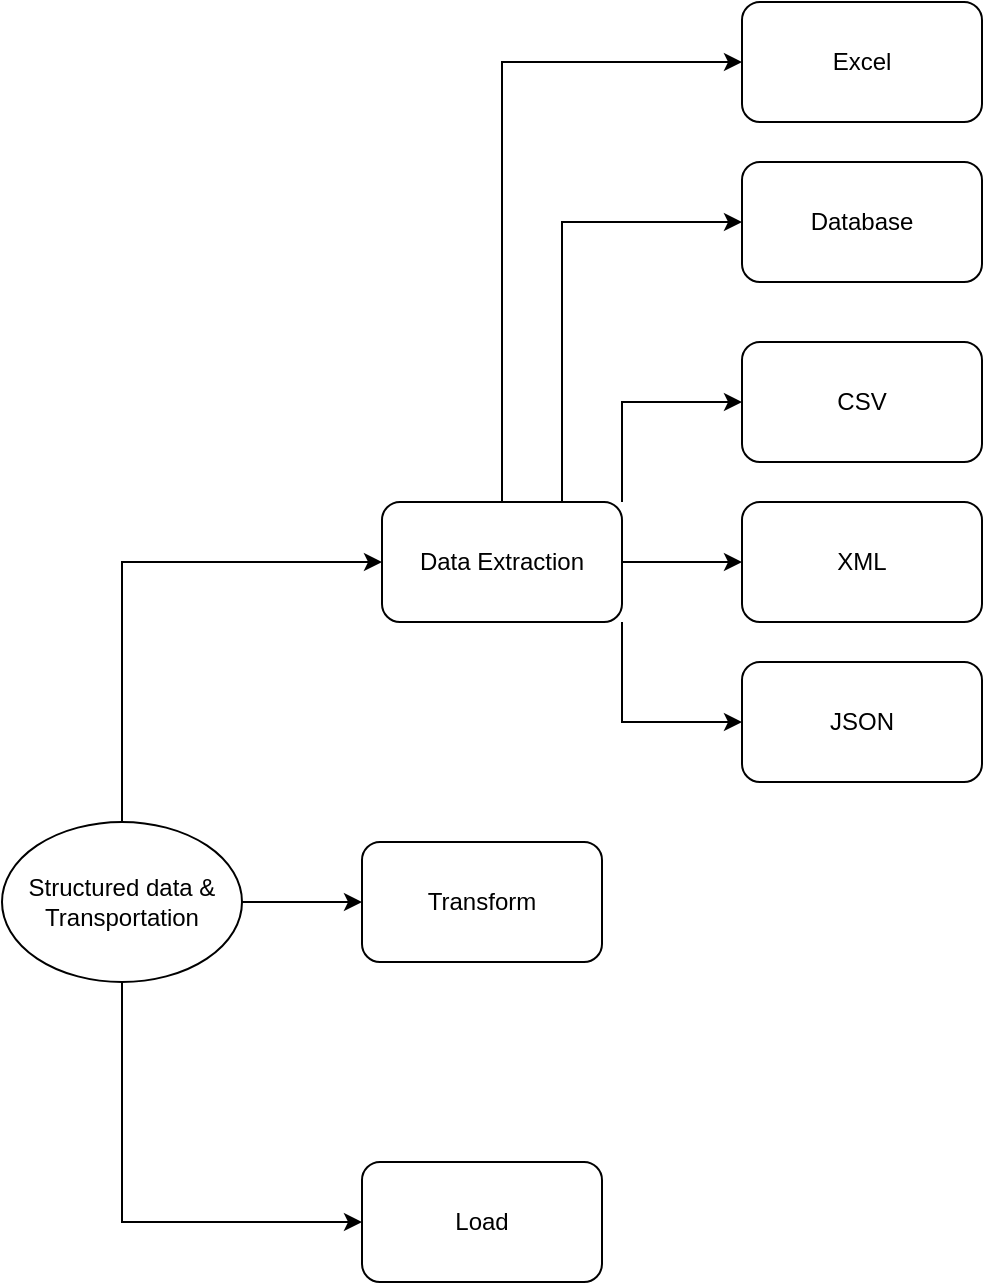 <mxfile version="14.4.3" type="device" pages="3"><diagram id="eG76A0OyeNmYacEqrTP0" name="Roadmap"><mxGraphModel dx="621" dy="466" grid="1" gridSize="10" guides="1" tooltips="1" connect="1" arrows="1" fold="1" page="1" pageScale="1" pageWidth="3300" pageHeight="2339" math="0" shadow="0"><root><mxCell id="0"/><mxCell id="1" parent="0"/><mxCell id="fHeXgRW_eQ3uate8zpnb-3" style="edgeStyle=orthogonalEdgeStyle;rounded=0;orthogonalLoop=1;jettySize=auto;html=1;exitX=0.5;exitY=0;exitDx=0;exitDy=0;entryX=0;entryY=0.5;entryDx=0;entryDy=0;" edge="1" parent="1" source="fHeXgRW_eQ3uate8zpnb-1" target="fHeXgRW_eQ3uate8zpnb-2"><mxGeometry relative="1" as="geometry"/></mxCell><mxCell id="fHeXgRW_eQ3uate8zpnb-13" style="edgeStyle=orthogonalEdgeStyle;rounded=0;orthogonalLoop=1;jettySize=auto;html=1;" edge="1" parent="1" source="fHeXgRW_eQ3uate8zpnb-1" target="fHeXgRW_eQ3uate8zpnb-12"><mxGeometry relative="1" as="geometry"/></mxCell><mxCell id="fHeXgRW_eQ3uate8zpnb-15" style="edgeStyle=orthogonalEdgeStyle;rounded=0;orthogonalLoop=1;jettySize=auto;html=1;exitX=0.5;exitY=1;exitDx=0;exitDy=0;entryX=0;entryY=0.5;entryDx=0;entryDy=0;" edge="1" parent="1" source="fHeXgRW_eQ3uate8zpnb-1" target="fHeXgRW_eQ3uate8zpnb-14"><mxGeometry relative="1" as="geometry"/></mxCell><mxCell id="fHeXgRW_eQ3uate8zpnb-1" value="Structured data &amp;amp; Transportation" style="ellipse;whiteSpace=wrap;html=1;" vertex="1" parent="1"><mxGeometry x="240" y="420" width="120" height="80" as="geometry"/></mxCell><mxCell id="fHeXgRW_eQ3uate8zpnb-7" style="edgeStyle=orthogonalEdgeStyle;rounded=0;orthogonalLoop=1;jettySize=auto;html=1;exitX=1;exitY=0.5;exitDx=0;exitDy=0;entryX=0;entryY=0.5;entryDx=0;entryDy=0;" edge="1" parent="1" source="fHeXgRW_eQ3uate8zpnb-2" target="fHeXgRW_eQ3uate8zpnb-5"><mxGeometry relative="1" as="geometry"/></mxCell><mxCell id="fHeXgRW_eQ3uate8zpnb-9" style="edgeStyle=orthogonalEdgeStyle;rounded=0;orthogonalLoop=1;jettySize=auto;html=1;exitX=1;exitY=0;exitDx=0;exitDy=0;entryX=0;entryY=0.5;entryDx=0;entryDy=0;" edge="1" parent="1" source="fHeXgRW_eQ3uate8zpnb-2" target="fHeXgRW_eQ3uate8zpnb-4"><mxGeometry relative="1" as="geometry"/></mxCell><mxCell id="fHeXgRW_eQ3uate8zpnb-10" style="edgeStyle=orthogonalEdgeStyle;rounded=0;orthogonalLoop=1;jettySize=auto;html=1;exitX=1;exitY=1;exitDx=0;exitDy=0;entryX=0;entryY=0.5;entryDx=0;entryDy=0;" edge="1" parent="1" source="fHeXgRW_eQ3uate8zpnb-2" target="fHeXgRW_eQ3uate8zpnb-6"><mxGeometry relative="1" as="geometry"/></mxCell><mxCell id="fHeXgRW_eQ3uate8zpnb-18" style="edgeStyle=orthogonalEdgeStyle;rounded=0;orthogonalLoop=1;jettySize=auto;html=1;exitX=0.75;exitY=0;exitDx=0;exitDy=0;entryX=0;entryY=0.5;entryDx=0;entryDy=0;" edge="1" parent="1" source="fHeXgRW_eQ3uate8zpnb-2" target="fHeXgRW_eQ3uate8zpnb-16"><mxGeometry relative="1" as="geometry"/></mxCell><mxCell id="fHeXgRW_eQ3uate8zpnb-19" style="edgeStyle=orthogonalEdgeStyle;rounded=0;orthogonalLoop=1;jettySize=auto;html=1;exitX=0.5;exitY=0;exitDx=0;exitDy=0;entryX=0;entryY=0.5;entryDx=0;entryDy=0;" edge="1" parent="1" source="fHeXgRW_eQ3uate8zpnb-2" target="fHeXgRW_eQ3uate8zpnb-17"><mxGeometry relative="1" as="geometry"/></mxCell><mxCell id="fHeXgRW_eQ3uate8zpnb-2" value="Data Extraction" style="rounded=1;whiteSpace=wrap;html=1;" vertex="1" parent="1"><mxGeometry x="430" y="260" width="120" height="60" as="geometry"/></mxCell><mxCell id="fHeXgRW_eQ3uate8zpnb-4" value="CSV" style="rounded=1;whiteSpace=wrap;html=1;" vertex="1" parent="1"><mxGeometry x="610" y="180" width="120" height="60" as="geometry"/></mxCell><mxCell id="fHeXgRW_eQ3uate8zpnb-5" value="XML" style="rounded=1;whiteSpace=wrap;html=1;" vertex="1" parent="1"><mxGeometry x="610" y="260" width="120" height="60" as="geometry"/></mxCell><mxCell id="fHeXgRW_eQ3uate8zpnb-6" value="JSON" style="rounded=1;whiteSpace=wrap;html=1;" vertex="1" parent="1"><mxGeometry x="610" y="340" width="120" height="60" as="geometry"/></mxCell><mxCell id="fHeXgRW_eQ3uate8zpnb-12" value="Transform" style="rounded=1;whiteSpace=wrap;html=1;" vertex="1" parent="1"><mxGeometry x="420" y="430" width="120" height="60" as="geometry"/></mxCell><mxCell id="fHeXgRW_eQ3uate8zpnb-14" value="Load" style="rounded=1;whiteSpace=wrap;html=1;" vertex="1" parent="1"><mxGeometry x="420" y="590" width="120" height="60" as="geometry"/></mxCell><mxCell id="fHeXgRW_eQ3uate8zpnb-16" value="Database" style="rounded=1;whiteSpace=wrap;html=1;" vertex="1" parent="1"><mxGeometry x="610" y="90" width="120" height="60" as="geometry"/></mxCell><mxCell id="fHeXgRW_eQ3uate8zpnb-17" value="Excel" style="rounded=1;whiteSpace=wrap;html=1;" vertex="1" parent="1"><mxGeometry x="610" y="10" width="120" height="60" as="geometry"/></mxCell></root></mxGraphModel></diagram><diagram id="JvAcaB_4hGBjhxmpbzKF" name="etl concepts"><mxGraphModel dx="905" dy="680" grid="1" gridSize="10" guides="1" tooltips="1" connect="1" arrows="1" fold="1" page="1" pageScale="1" pageWidth="3300" pageHeight="2339" math="0" shadow="0"><root><mxCell id="CWuqtBVFoThCVBwly0jt-0"/><mxCell id="CWuqtBVFoThCVBwly0jt-1" parent="CWuqtBVFoThCVBwly0jt-0"/><mxCell id="CWuqtBVFoThCVBwly0jt-7" value="list of &quot;items&quot;" style="edgeStyle=orthogonalEdgeStyle;rounded=0;orthogonalLoop=1;jettySize=auto;html=1;exitX=1;exitY=0.5;exitDx=0;exitDy=0;" edge="1" parent="CWuqtBVFoThCVBwly0jt-1" source="CWuqtBVFoThCVBwly0jt-2" target="CWuqtBVFoThCVBwly0jt-4"><mxGeometry relative="1" as="geometry"/></mxCell><mxCell id="CWuqtBVFoThCVBwly0jt-2" value="Extract" style="rounded=1;whiteSpace=wrap;html=1;" vertex="1" parent="CWuqtBVFoThCVBwly0jt-1"><mxGeometry x="190" y="240" width="120" height="60" as="geometry"/></mxCell><mxCell id="CWuqtBVFoThCVBwly0jt-6" style="edgeStyle=orthogonalEdgeStyle;rounded=0;orthogonalLoop=1;jettySize=auto;html=1;exitX=1;exitY=0.5;exitDx=0;exitDy=0;exitPerimeter=0;" edge="1" parent="CWuqtBVFoThCVBwly0jt-1" source="CWuqtBVFoThCVBwly0jt-3" target="CWuqtBVFoThCVBwly0jt-2"><mxGeometry relative="1" as="geometry"/></mxCell><mxCell id="CWuqtBVFoThCVBwly0jt-3" value="" style="shape=cylinder3;whiteSpace=wrap;html=1;boundedLbl=1;backgroundOutline=1;size=15;" vertex="1" parent="CWuqtBVFoThCVBwly0jt-1"><mxGeometry x="40" y="230" width="60" height="80" as="geometry"/></mxCell><mxCell id="CWuqtBVFoThCVBwly0jt-8" value="list of &lt;br&gt;transformed items" style="edgeStyle=orthogonalEdgeStyle;rounded=0;orthogonalLoop=1;jettySize=auto;html=1;exitX=1;exitY=0.5;exitDx=0;exitDy=0;entryX=0;entryY=0.5;entryDx=0;entryDy=0;" edge="1" parent="CWuqtBVFoThCVBwly0jt-1" source="CWuqtBVFoThCVBwly0jt-4" target="CWuqtBVFoThCVBwly0jt-5"><mxGeometry relative="1" as="geometry"/></mxCell><mxCell id="CWuqtBVFoThCVBwly0jt-4" value="Transform" style="rounded=1;whiteSpace=wrap;html=1;" vertex="1" parent="CWuqtBVFoThCVBwly0jt-1"><mxGeometry x="450" y="240" width="120" height="60" as="geometry"/></mxCell><mxCell id="CWuqtBVFoThCVBwly0jt-10" value="push transformed items parts&lt;br&gt;&amp;nbsp;(other parts) in the db" style="edgeStyle=orthogonalEdgeStyle;rounded=0;orthogonalLoop=1;jettySize=auto;html=1;exitX=1;exitY=0.5;exitDx=0;exitDy=0;" edge="1" parent="CWuqtBVFoThCVBwly0jt-1" source="CWuqtBVFoThCVBwly0jt-5" target="CWuqtBVFoThCVBwly0jt-9"><mxGeometry relative="1" as="geometry"/></mxCell><mxCell id="CWuqtBVFoThCVBwly0jt-14" value="push transformed items &lt;br&gt;parts in the DB" style="edgeStyle=orthogonalEdgeStyle;rounded=0;orthogonalLoop=1;jettySize=auto;html=1;exitX=0.75;exitY=0;exitDx=0;exitDy=0;entryX=0;entryY=0.5;entryDx=0;entryDy=0;entryPerimeter=0;" edge="1" parent="CWuqtBVFoThCVBwly0jt-1" source="CWuqtBVFoThCVBwly0jt-5" target="CWuqtBVFoThCVBwly0jt-13"><mxGeometry relative="1" as="geometry"/></mxCell><mxCell id="CWuqtBVFoThCVBwly0jt-5" value="Load" style="rounded=1;whiteSpace=wrap;html=1;" vertex="1" parent="CWuqtBVFoThCVBwly0jt-1"><mxGeometry x="680" y="240" width="120" height="60" as="geometry"/></mxCell><mxCell id="CWuqtBVFoThCVBwly0jt-9" value="" style="shape=cylinder3;whiteSpace=wrap;html=1;boundedLbl=1;backgroundOutline=1;size=15;" vertex="1" parent="CWuqtBVFoThCVBwly0jt-1"><mxGeometry x="950" y="230" width="60" height="80" as="geometry"/></mxCell><mxCell id="CWuqtBVFoThCVBwly0jt-12" style="edgeStyle=orthogonalEdgeStyle;rounded=0;orthogonalLoop=1;jettySize=auto;html=1;entryX=0.25;entryY=0;entryDx=0;entryDy=0;" edge="1" parent="CWuqtBVFoThCVBwly0jt-1" source="CWuqtBVFoThCVBwly0jt-11" target="CWuqtBVFoThCVBwly0jt-2"><mxGeometry relative="1" as="geometry"/></mxCell><mxCell id="CWuqtBVFoThCVBwly0jt-11" value="" style="shape=cylinder3;whiteSpace=wrap;html=1;boundedLbl=1;backgroundOutline=1;size=15;" vertex="1" parent="CWuqtBVFoThCVBwly0jt-1"><mxGeometry x="40" y="110" width="60" height="80" as="geometry"/></mxCell><mxCell id="CWuqtBVFoThCVBwly0jt-13" value="" style="shape=cylinder3;whiteSpace=wrap;html=1;boundedLbl=1;backgroundOutline=1;size=15;" vertex="1" parent="CWuqtBVFoThCVBwly0jt-1"><mxGeometry x="940" y="110" width="60" height="80" as="geometry"/></mxCell></root></mxGraphModel></diagram><diagram id="u4GJJdKU9GFFOADW4a-4" name="data aggregation exercise"><mxGraphModel dx="1086" dy="816" grid="1" gridSize="10" guides="1" tooltips="1" connect="1" arrows="1" fold="1" page="1" pageScale="1" pageWidth="3300" pageHeight="2339" math="0" shadow="0"><root><mxCell id="w-M3xwapVHa0YBGBgRwR-0"/><mxCell id="w-M3xwapVHa0YBGBgRwR-1" parent="w-M3xwapVHa0YBGBgRwR-0"/><mxCell id="w-M3xwapVHa0YBGBgRwR-5" value="extract all data" style="edgeStyle=orthogonalEdgeStyle;rounded=0;orthogonalLoop=1;jettySize=auto;html=1;exitX=1;exitY=0.5;exitDx=0;exitDy=0;exitPerimeter=0;entryX=0.5;entryY=0;entryDx=0;entryDy=0;" edge="1" parent="w-M3xwapVHa0YBGBgRwR-1" source="w-M3xwapVHa0YBGBgRwR-2" target="w-M3xwapVHa0YBGBgRwR-4"><mxGeometry relative="1" as="geometry"/></mxCell><mxCell id="w-M3xwapVHa0YBGBgRwR-2" value="weather_sf.csv" style="shape=cylinder3;whiteSpace=wrap;html=1;boundedLbl=1;backgroundOutline=1;size=15;" vertex="1" parent="w-M3xwapVHa0YBGBgRwR-1"><mxGeometry x="260" y="160" width="170" height="80" as="geometry"/></mxCell><mxCell id="w-M3xwapVHa0YBGBgRwR-6" value="extract geo information + date and time" style="edgeStyle=orthogonalEdgeStyle;rounded=0;orthogonalLoop=1;jettySize=auto;html=1;exitX=1;exitY=0;exitDx=0;exitDy=52.5;exitPerimeter=0;entryX=0.5;entryY=1;entryDx=0;entryDy=0;" edge="1" parent="w-M3xwapVHa0YBGBgRwR-1" source="w-M3xwapVHa0YBGBgRwR-3" target="w-M3xwapVHa0YBGBgRwR-4"><mxGeometry relative="1" as="geometry"/></mxCell><mxCell id="w-M3xwapVHa0YBGBgRwR-3" value="california_fire_incidents.csv" style="shape=cylinder3;whiteSpace=wrap;html=1;boundedLbl=1;backgroundOutline=1;size=15;" vertex="1" parent="w-M3xwapVHa0YBGBgRwR-1"><mxGeometry x="260" y="300" width="170" height="80" as="geometry"/></mxCell><mxCell id="w-M3xwapVHa0YBGBgRwR-8" style="edgeStyle=orthogonalEdgeStyle;rounded=0;orthogonalLoop=1;jettySize=auto;html=1;exitX=1;exitY=0.5;exitDx=0;exitDy=0;entryX=0;entryY=0.5;entryDx=0;entryDy=0;" edge="1" parent="w-M3xwapVHa0YBGBgRwR-1" source="w-M3xwapVHa0YBGBgRwR-4" target="w-M3xwapVHa0YBGBgRwR-7"><mxGeometry relative="1" as="geometry"/></mxCell><mxCell id="w-M3xwapVHa0YBGBgRwR-4" value="Extraction" style="rounded=1;whiteSpace=wrap;html=1;" vertex="1" parent="w-M3xwapVHa0YBGBgRwR-1"><mxGeometry x="600" y="250" width="120" height="60" as="geometry"/></mxCell><mxCell id="w-M3xwapVHa0YBGBgRwR-10" style="edgeStyle=orthogonalEdgeStyle;rounded=0;orthogonalLoop=1;jettySize=auto;html=1;exitX=1;exitY=0.5;exitDx=0;exitDy=0;entryX=0;entryY=0.5;entryDx=0;entryDy=0;" edge="1" parent="w-M3xwapVHa0YBGBgRwR-1" source="w-M3xwapVHa0YBGBgRwR-7" target="w-M3xwapVHa0YBGBgRwR-9"><mxGeometry relative="1" as="geometry"/></mxCell><mxCell id="w-M3xwapVHa0YBGBgRwR-7" value="Tranform" style="rounded=1;whiteSpace=wrap;html=1;" vertex="1" parent="w-M3xwapVHa0YBGBgRwR-1"><mxGeometry x="800" y="250" width="120" height="60" as="geometry"/></mxCell><mxCell id="w-M3xwapVHa0YBGBgRwR-12" style="edgeStyle=orthogonalEdgeStyle;rounded=0;orthogonalLoop=1;jettySize=auto;html=1;exitX=1;exitY=0.5;exitDx=0;exitDy=0;" edge="1" parent="w-M3xwapVHa0YBGBgRwR-1" source="w-M3xwapVHa0YBGBgRwR-9" target="w-M3xwapVHa0YBGBgRwR-11"><mxGeometry relative="1" as="geometry"/></mxCell><mxCell id="w-M3xwapVHa0YBGBgRwR-9" value="load" style="rounded=1;whiteSpace=wrap;html=1;" vertex="1" parent="w-M3xwapVHa0YBGBgRwR-1"><mxGeometry x="980" y="250" width="120" height="60" as="geometry"/></mxCell><mxCell id="w-M3xwapVHa0YBGBgRwR-11" value="aggregated_data.csv" style="shape=cylinder3;whiteSpace=wrap;html=1;boundedLbl=1;backgroundOutline=1;size=15;" vertex="1" parent="w-M3xwapVHa0YBGBgRwR-1"><mxGeometry x="1170" y="240" width="170" height="80" as="geometry"/></mxCell></root></mxGraphModel></diagram></mxfile>